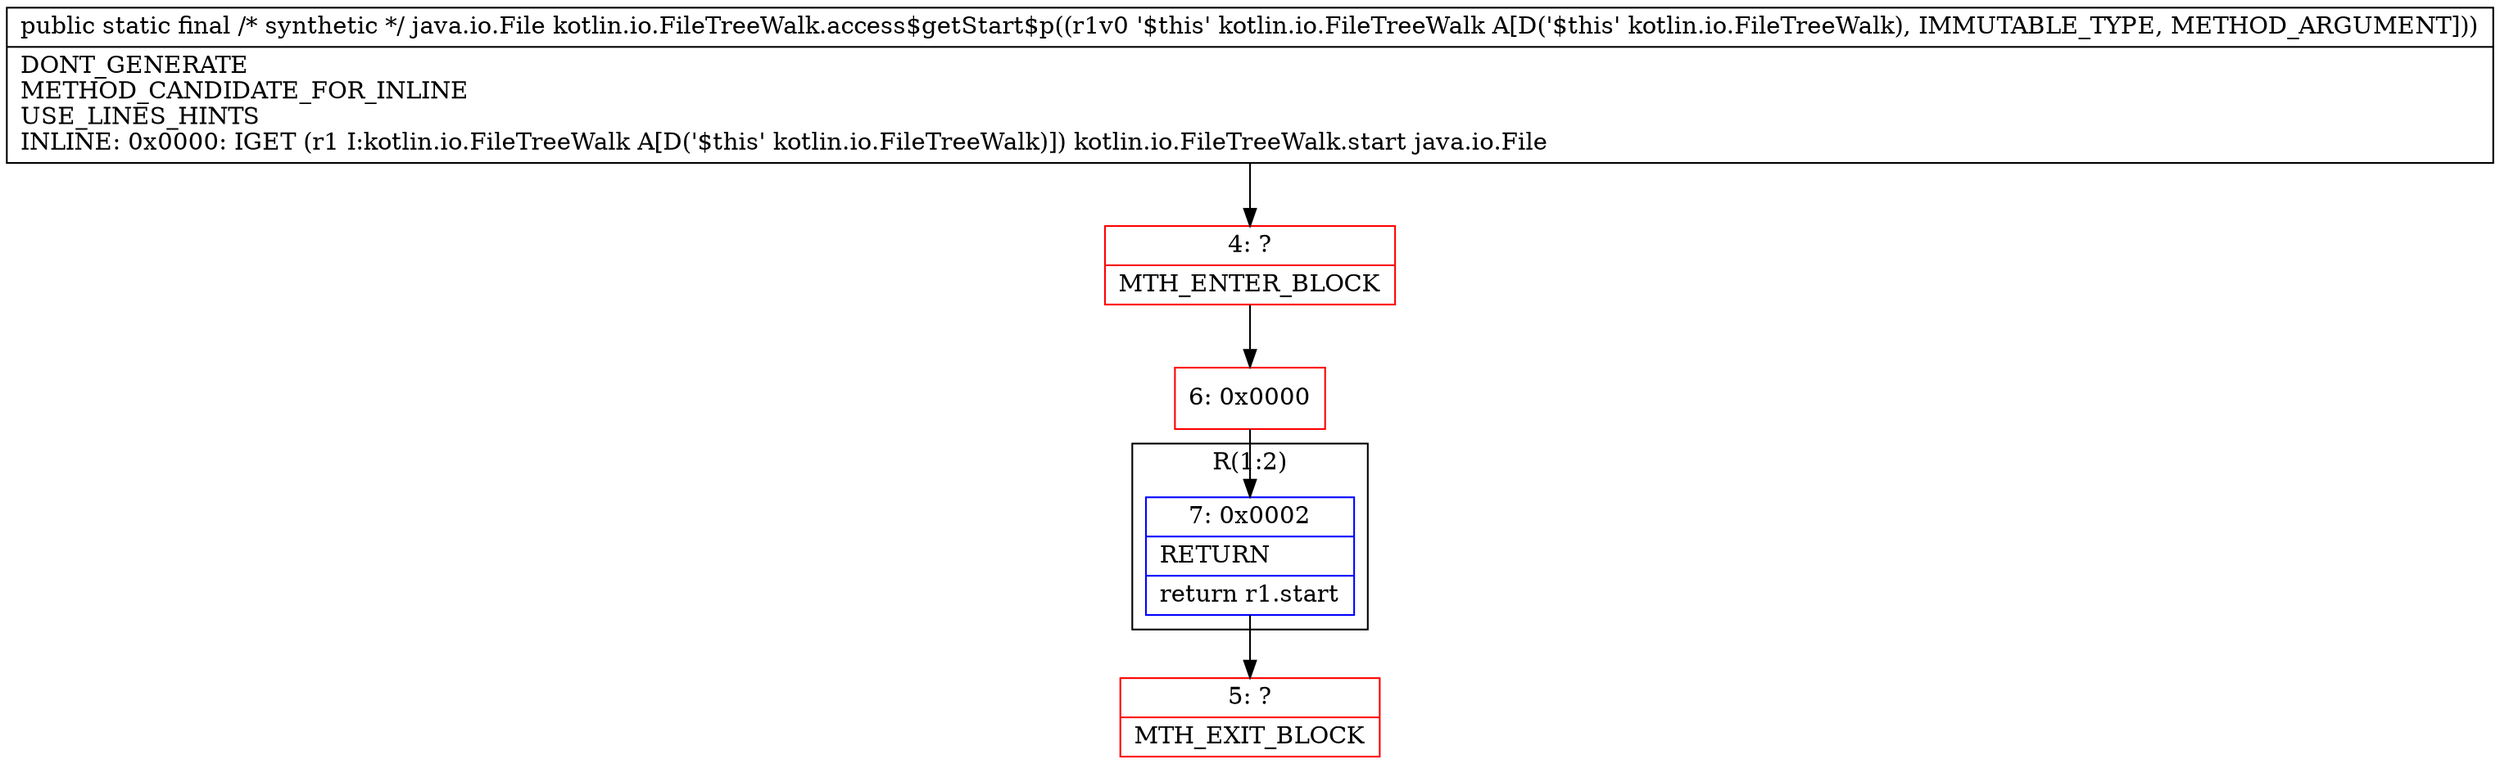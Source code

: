 digraph "CFG forkotlin.io.FileTreeWalk.access$getStart$p(Lkotlin\/io\/FileTreeWalk;)Ljava\/io\/File;" {
subgraph cluster_Region_1885032499 {
label = "R(1:2)";
node [shape=record,color=blue];
Node_7 [shape=record,label="{7\:\ 0x0002|RETURN\l|return r1.start\l}"];
}
Node_4 [shape=record,color=red,label="{4\:\ ?|MTH_ENTER_BLOCK\l}"];
Node_6 [shape=record,color=red,label="{6\:\ 0x0000}"];
Node_5 [shape=record,color=red,label="{5\:\ ?|MTH_EXIT_BLOCK\l}"];
MethodNode[shape=record,label="{public static final \/* synthetic *\/ java.io.File kotlin.io.FileTreeWalk.access$getStart$p((r1v0 '$this' kotlin.io.FileTreeWalk A[D('$this' kotlin.io.FileTreeWalk), IMMUTABLE_TYPE, METHOD_ARGUMENT]))  | DONT_GENERATE\lMETHOD_CANDIDATE_FOR_INLINE\lUSE_LINES_HINTS\lINLINE: 0x0000: IGET  (r1 I:kotlin.io.FileTreeWalk A[D('$this' kotlin.io.FileTreeWalk)]) kotlin.io.FileTreeWalk.start java.io.File\l}"];
MethodNode -> Node_4;Node_7 -> Node_5;
Node_4 -> Node_6;
Node_6 -> Node_7;
}

